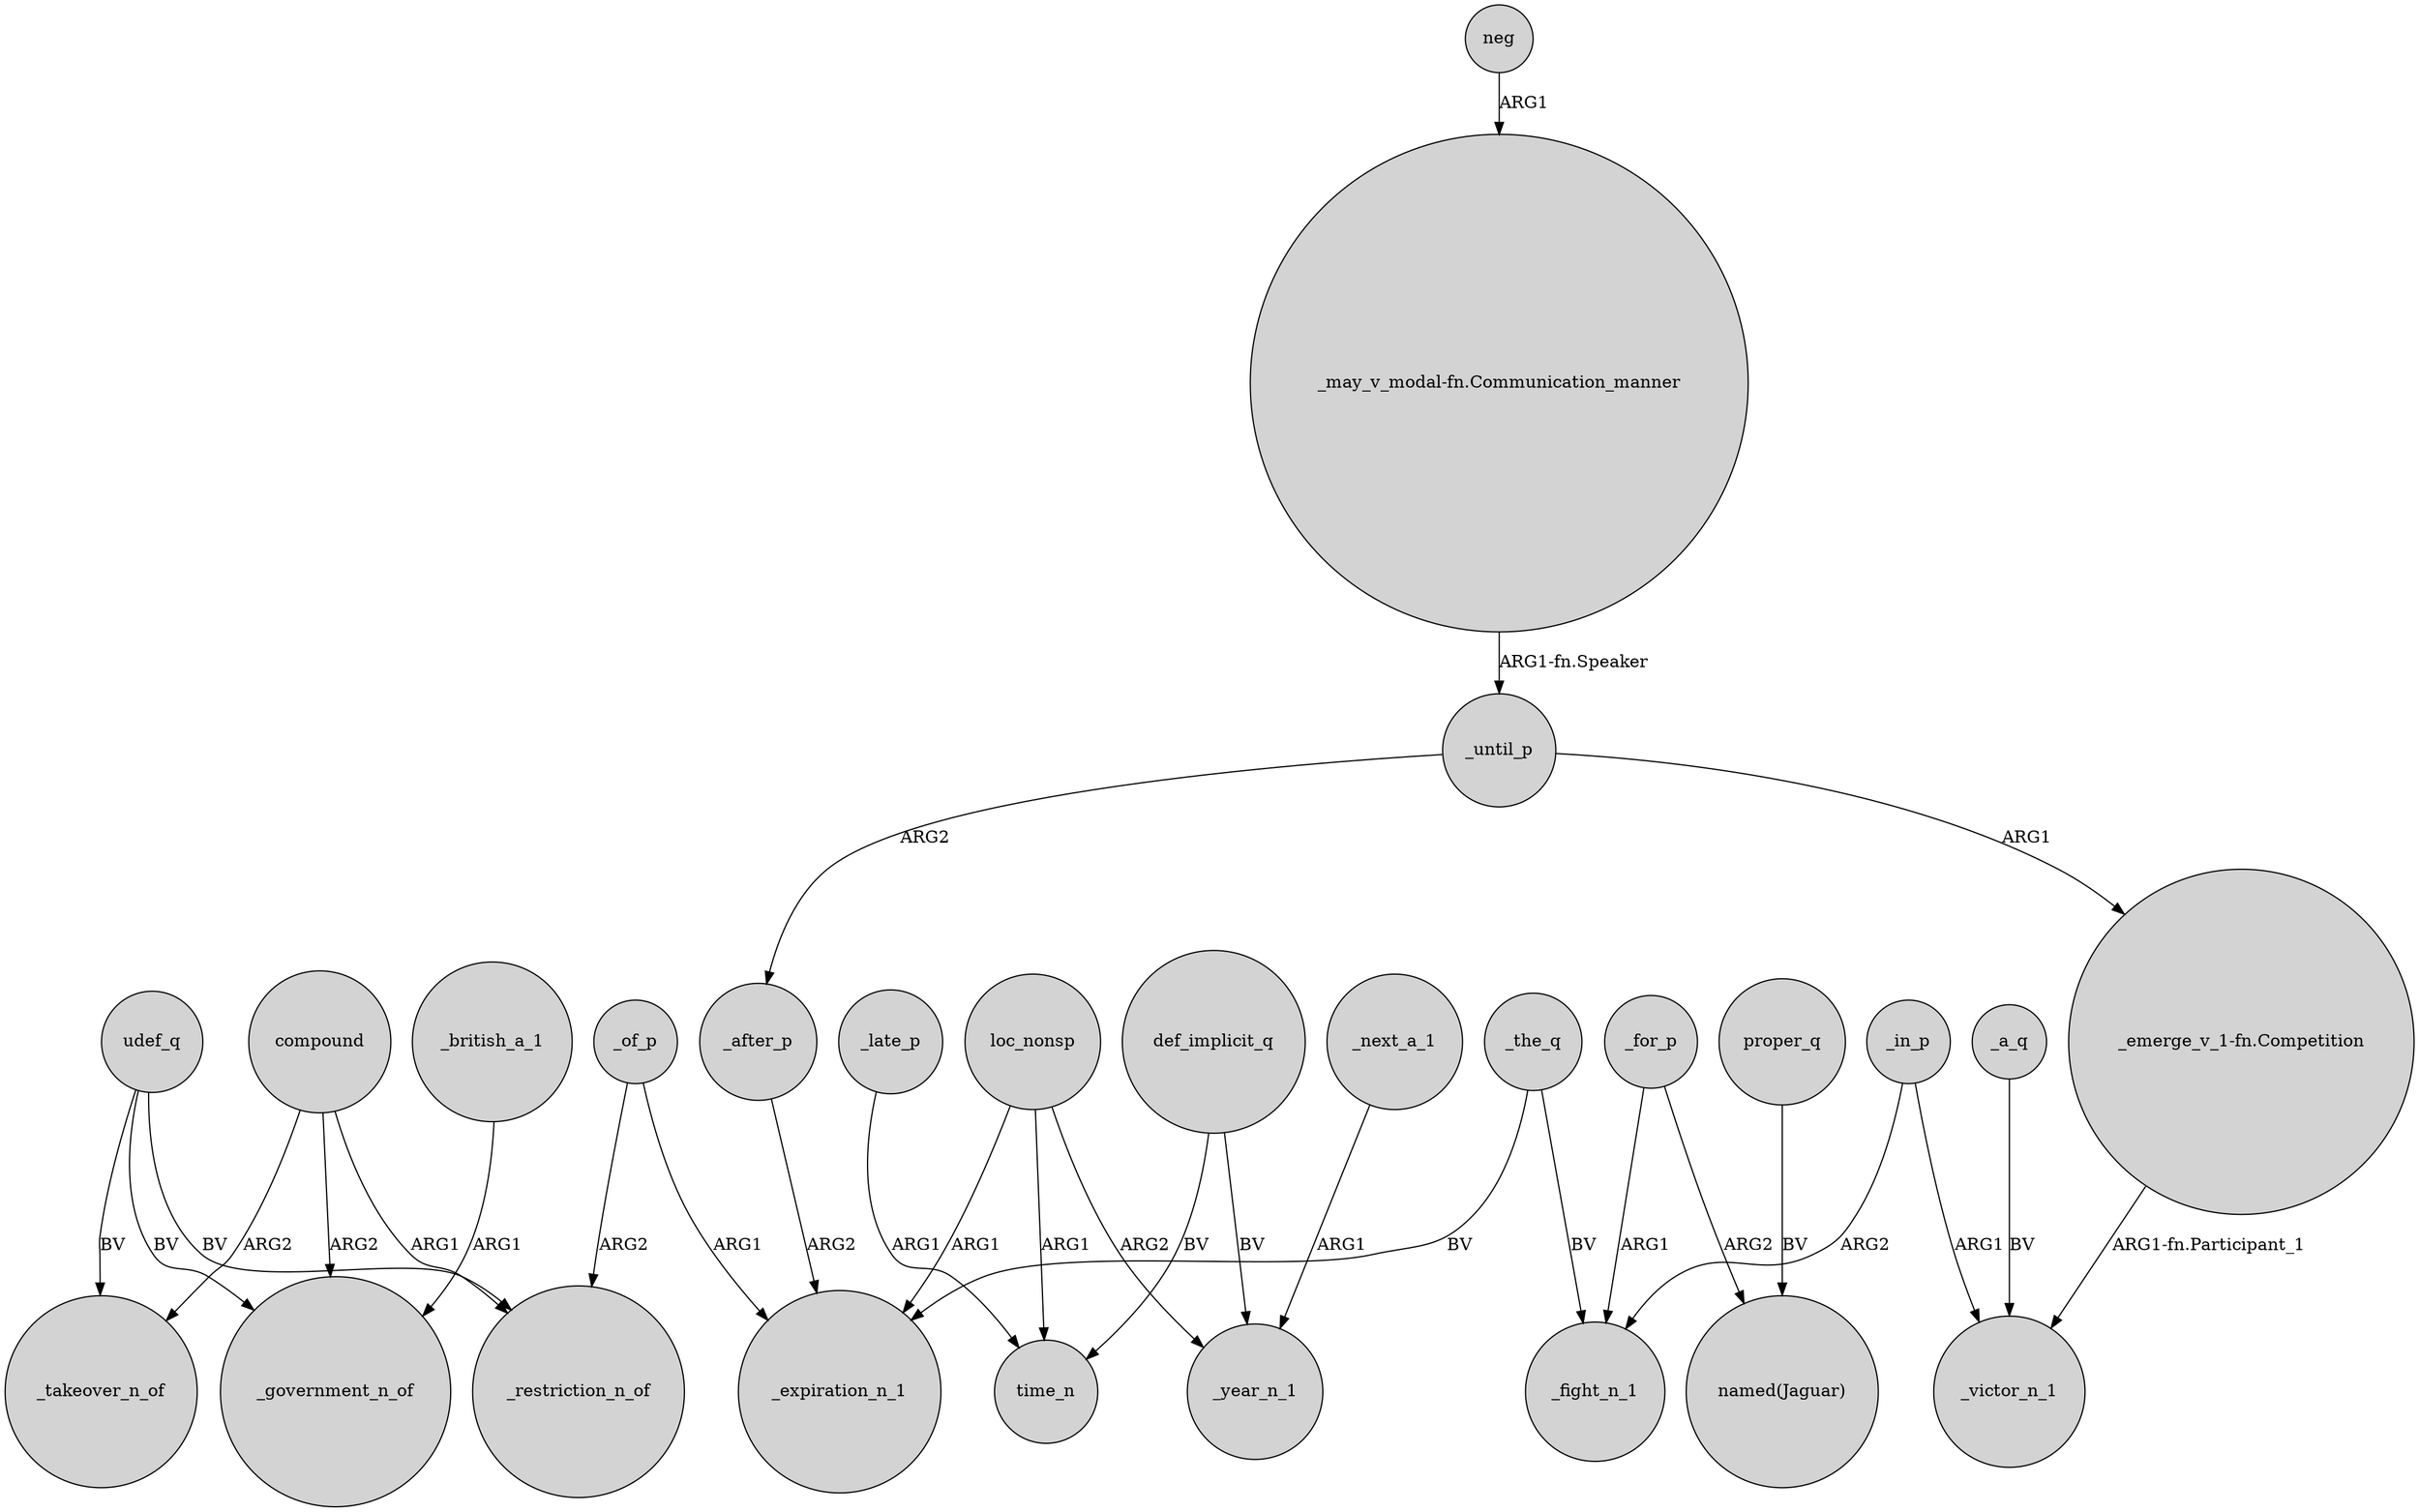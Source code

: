 digraph {
	node [shape=circle style=filled]
	_of_p -> _restriction_n_of [label=ARG2]
	"_may_v_modal-fn.Communication_manner" -> _until_p [label="ARG1-fn.Speaker"]
	_until_p -> "_emerge_v_1-fn.Competition" [label=ARG1]
	compound -> _government_n_of [label=ARG2]
	udef_q -> _government_n_of [label=BV]
	_of_p -> _expiration_n_1 [label=ARG1]
	loc_nonsp -> _expiration_n_1 [label=ARG1]
	_in_p -> _victor_n_1 [label=ARG1]
	_after_p -> _expiration_n_1 [label=ARG2]
	def_implicit_q -> _year_n_1 [label=BV]
	neg -> "_may_v_modal-fn.Communication_manner" [label=ARG1]
	"_emerge_v_1-fn.Competition" -> _victor_n_1 [label="ARG1-fn.Participant_1"]
	_until_p -> _after_p [label=ARG2]
	_in_p -> _fight_n_1 [label=ARG2]
	udef_q -> _restriction_n_of [label=BV]
	loc_nonsp -> _year_n_1 [label=ARG2]
	_british_a_1 -> _government_n_of [label=ARG1]
	udef_q -> _takeover_n_of [label=BV]
	_a_q -> _victor_n_1 [label=BV]
	_the_q -> _expiration_n_1 [label=BV]
	_for_p -> _fight_n_1 [label=ARG1]
	_the_q -> _fight_n_1 [label=BV]
	proper_q -> "named(Jaguar)" [label=BV]
	_for_p -> "named(Jaguar)" [label=ARG2]
	_late_p -> time_n [label=ARG1]
	loc_nonsp -> time_n [label=ARG1]
	compound -> _takeover_n_of [label=ARG2]
	compound -> _restriction_n_of [label=ARG1]
	_next_a_1 -> _year_n_1 [label=ARG1]
	def_implicit_q -> time_n [label=BV]
}
